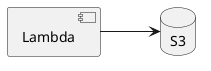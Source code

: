 @startuml

left to right direction

'skinparam handwritten true

[Lambda]
database S3

Lambda --> [S3]

@enduml
